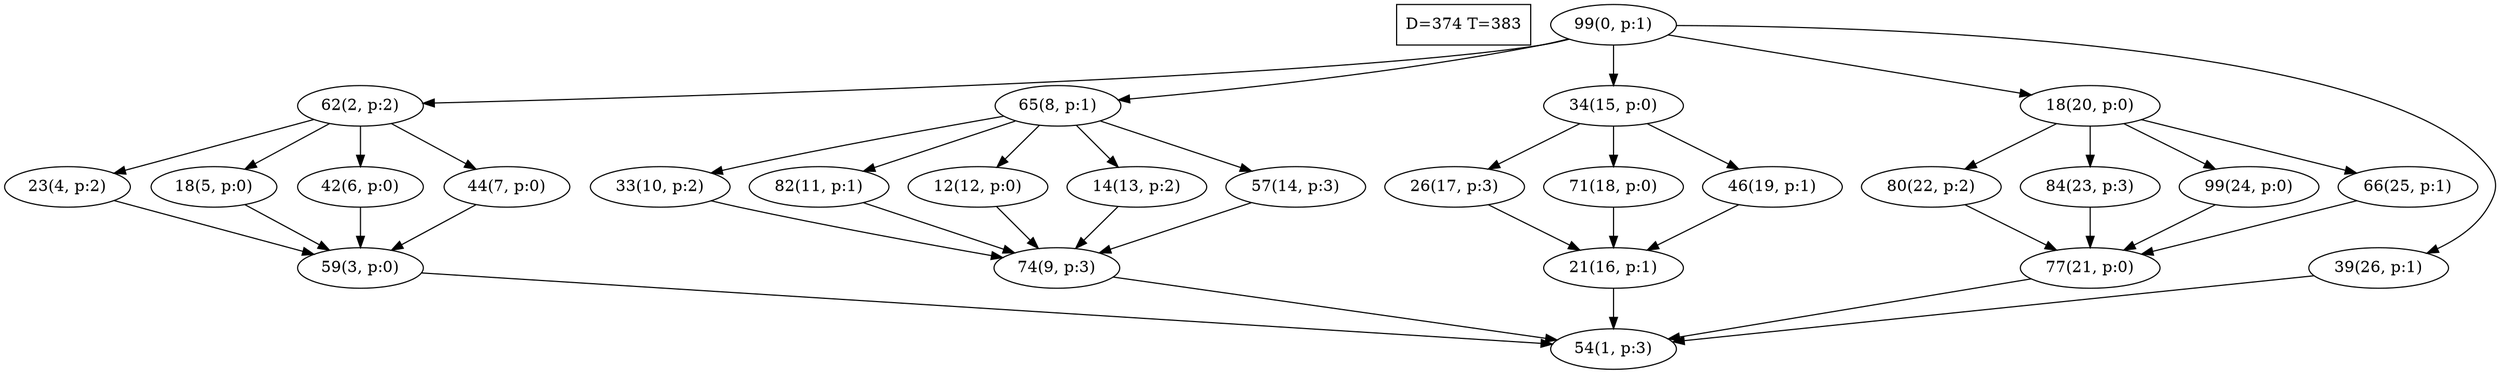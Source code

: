 digraph Task {
i [shape=box, label="D=374 T=383"]; 
0 [label="99(0, p:1)"];
1 [label="54(1, p:3)"];
2 [label="62(2, p:2)"];
3 [label="59(3, p:0)"];
4 [label="23(4, p:2)"];
5 [label="18(5, p:0)"];
6 [label="42(6, p:0)"];
7 [label="44(7, p:0)"];
8 [label="65(8, p:1)"];
9 [label="74(9, p:3)"];
10 [label="33(10, p:2)"];
11 [label="82(11, p:1)"];
12 [label="12(12, p:0)"];
13 [label="14(13, p:2)"];
14 [label="57(14, p:3)"];
15 [label="34(15, p:0)"];
16 [label="21(16, p:1)"];
17 [label="26(17, p:3)"];
18 [label="71(18, p:0)"];
19 [label="46(19, p:1)"];
20 [label="18(20, p:0)"];
21 [label="77(21, p:0)"];
22 [label="80(22, p:2)"];
23 [label="84(23, p:3)"];
24 [label="99(24, p:0)"];
25 [label="66(25, p:1)"];
26 [label="39(26, p:1)"];
0 -> 2;
0 -> 8;
0 -> 15;
0 -> 20;
0 -> 26;
2 -> 4;
2 -> 5;
2 -> 6;
2 -> 7;
3 -> 1;
4 -> 3;
5 -> 3;
6 -> 3;
7 -> 3;
8 -> 10;
8 -> 11;
8 -> 12;
8 -> 13;
8 -> 14;
9 -> 1;
10 -> 9;
11 -> 9;
12 -> 9;
13 -> 9;
14 -> 9;
15 -> 17;
15 -> 18;
15 -> 19;
16 -> 1;
17 -> 16;
18 -> 16;
19 -> 16;
20 -> 22;
20 -> 23;
20 -> 24;
20 -> 25;
21 -> 1;
22 -> 21;
23 -> 21;
24 -> 21;
25 -> 21;
26 -> 1;
}